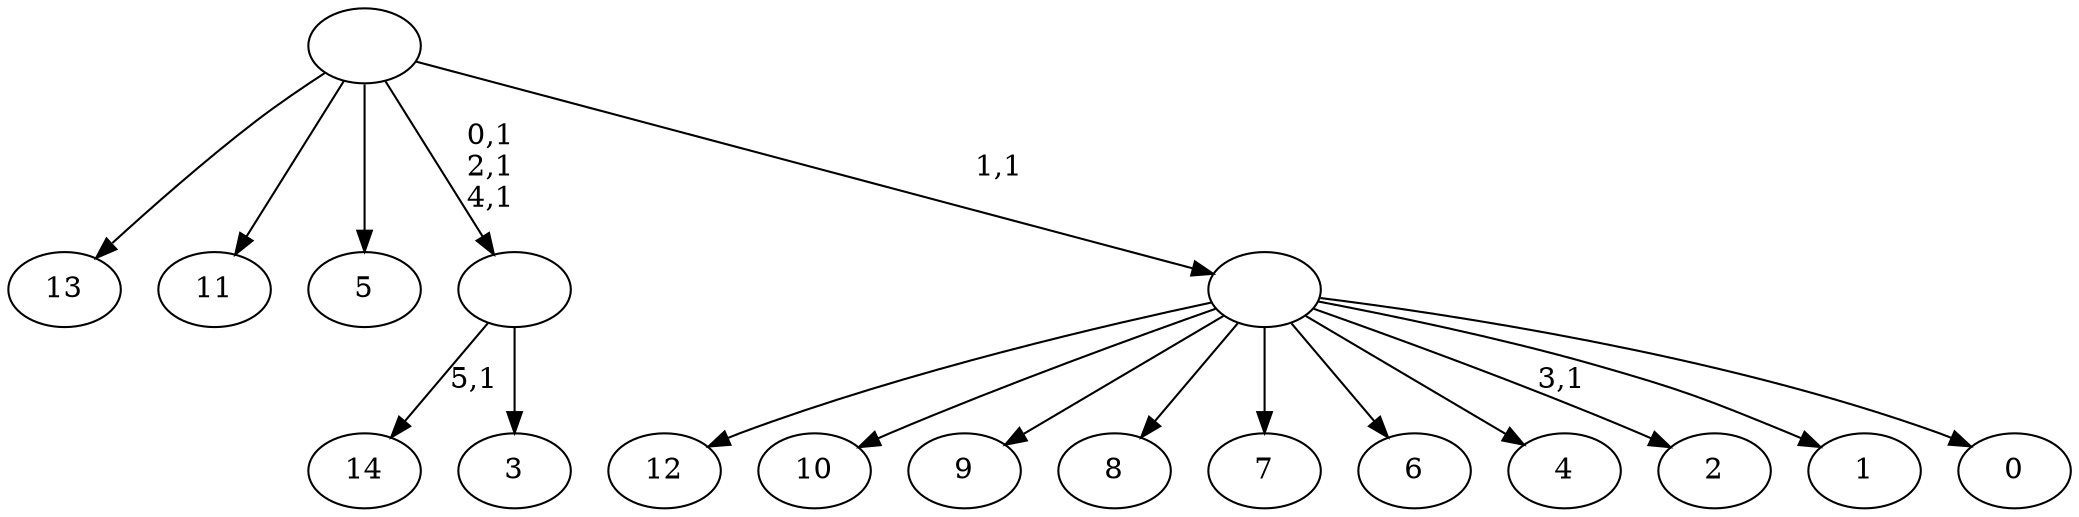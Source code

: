 digraph T {
	21 [label="14"]
	19 [label="13"]
	18 [label="12"]
	17 [label="11"]
	16 [label="10"]
	15 [label="9"]
	14 [label="8"]
	13 [label="7"]
	12 [label="6"]
	11 [label="5"]
	10 [label="4"]
	9 [label="3"]
	8 [label=""]
	5 [label="2"]
	3 [label="1"]
	2 [label="0"]
	1 [label=""]
	0 [label=""]
	8 -> 21 [label="5,1"]
	8 -> 9 [label=""]
	1 -> 5 [label="3,1"]
	1 -> 18 [label=""]
	1 -> 16 [label=""]
	1 -> 15 [label=""]
	1 -> 14 [label=""]
	1 -> 13 [label=""]
	1 -> 12 [label=""]
	1 -> 10 [label=""]
	1 -> 3 [label=""]
	1 -> 2 [label=""]
	0 -> 8 [label="0,1\n2,1\n4,1"]
	0 -> 19 [label=""]
	0 -> 17 [label=""]
	0 -> 11 [label=""]
	0 -> 1 [label="1,1"]
}
